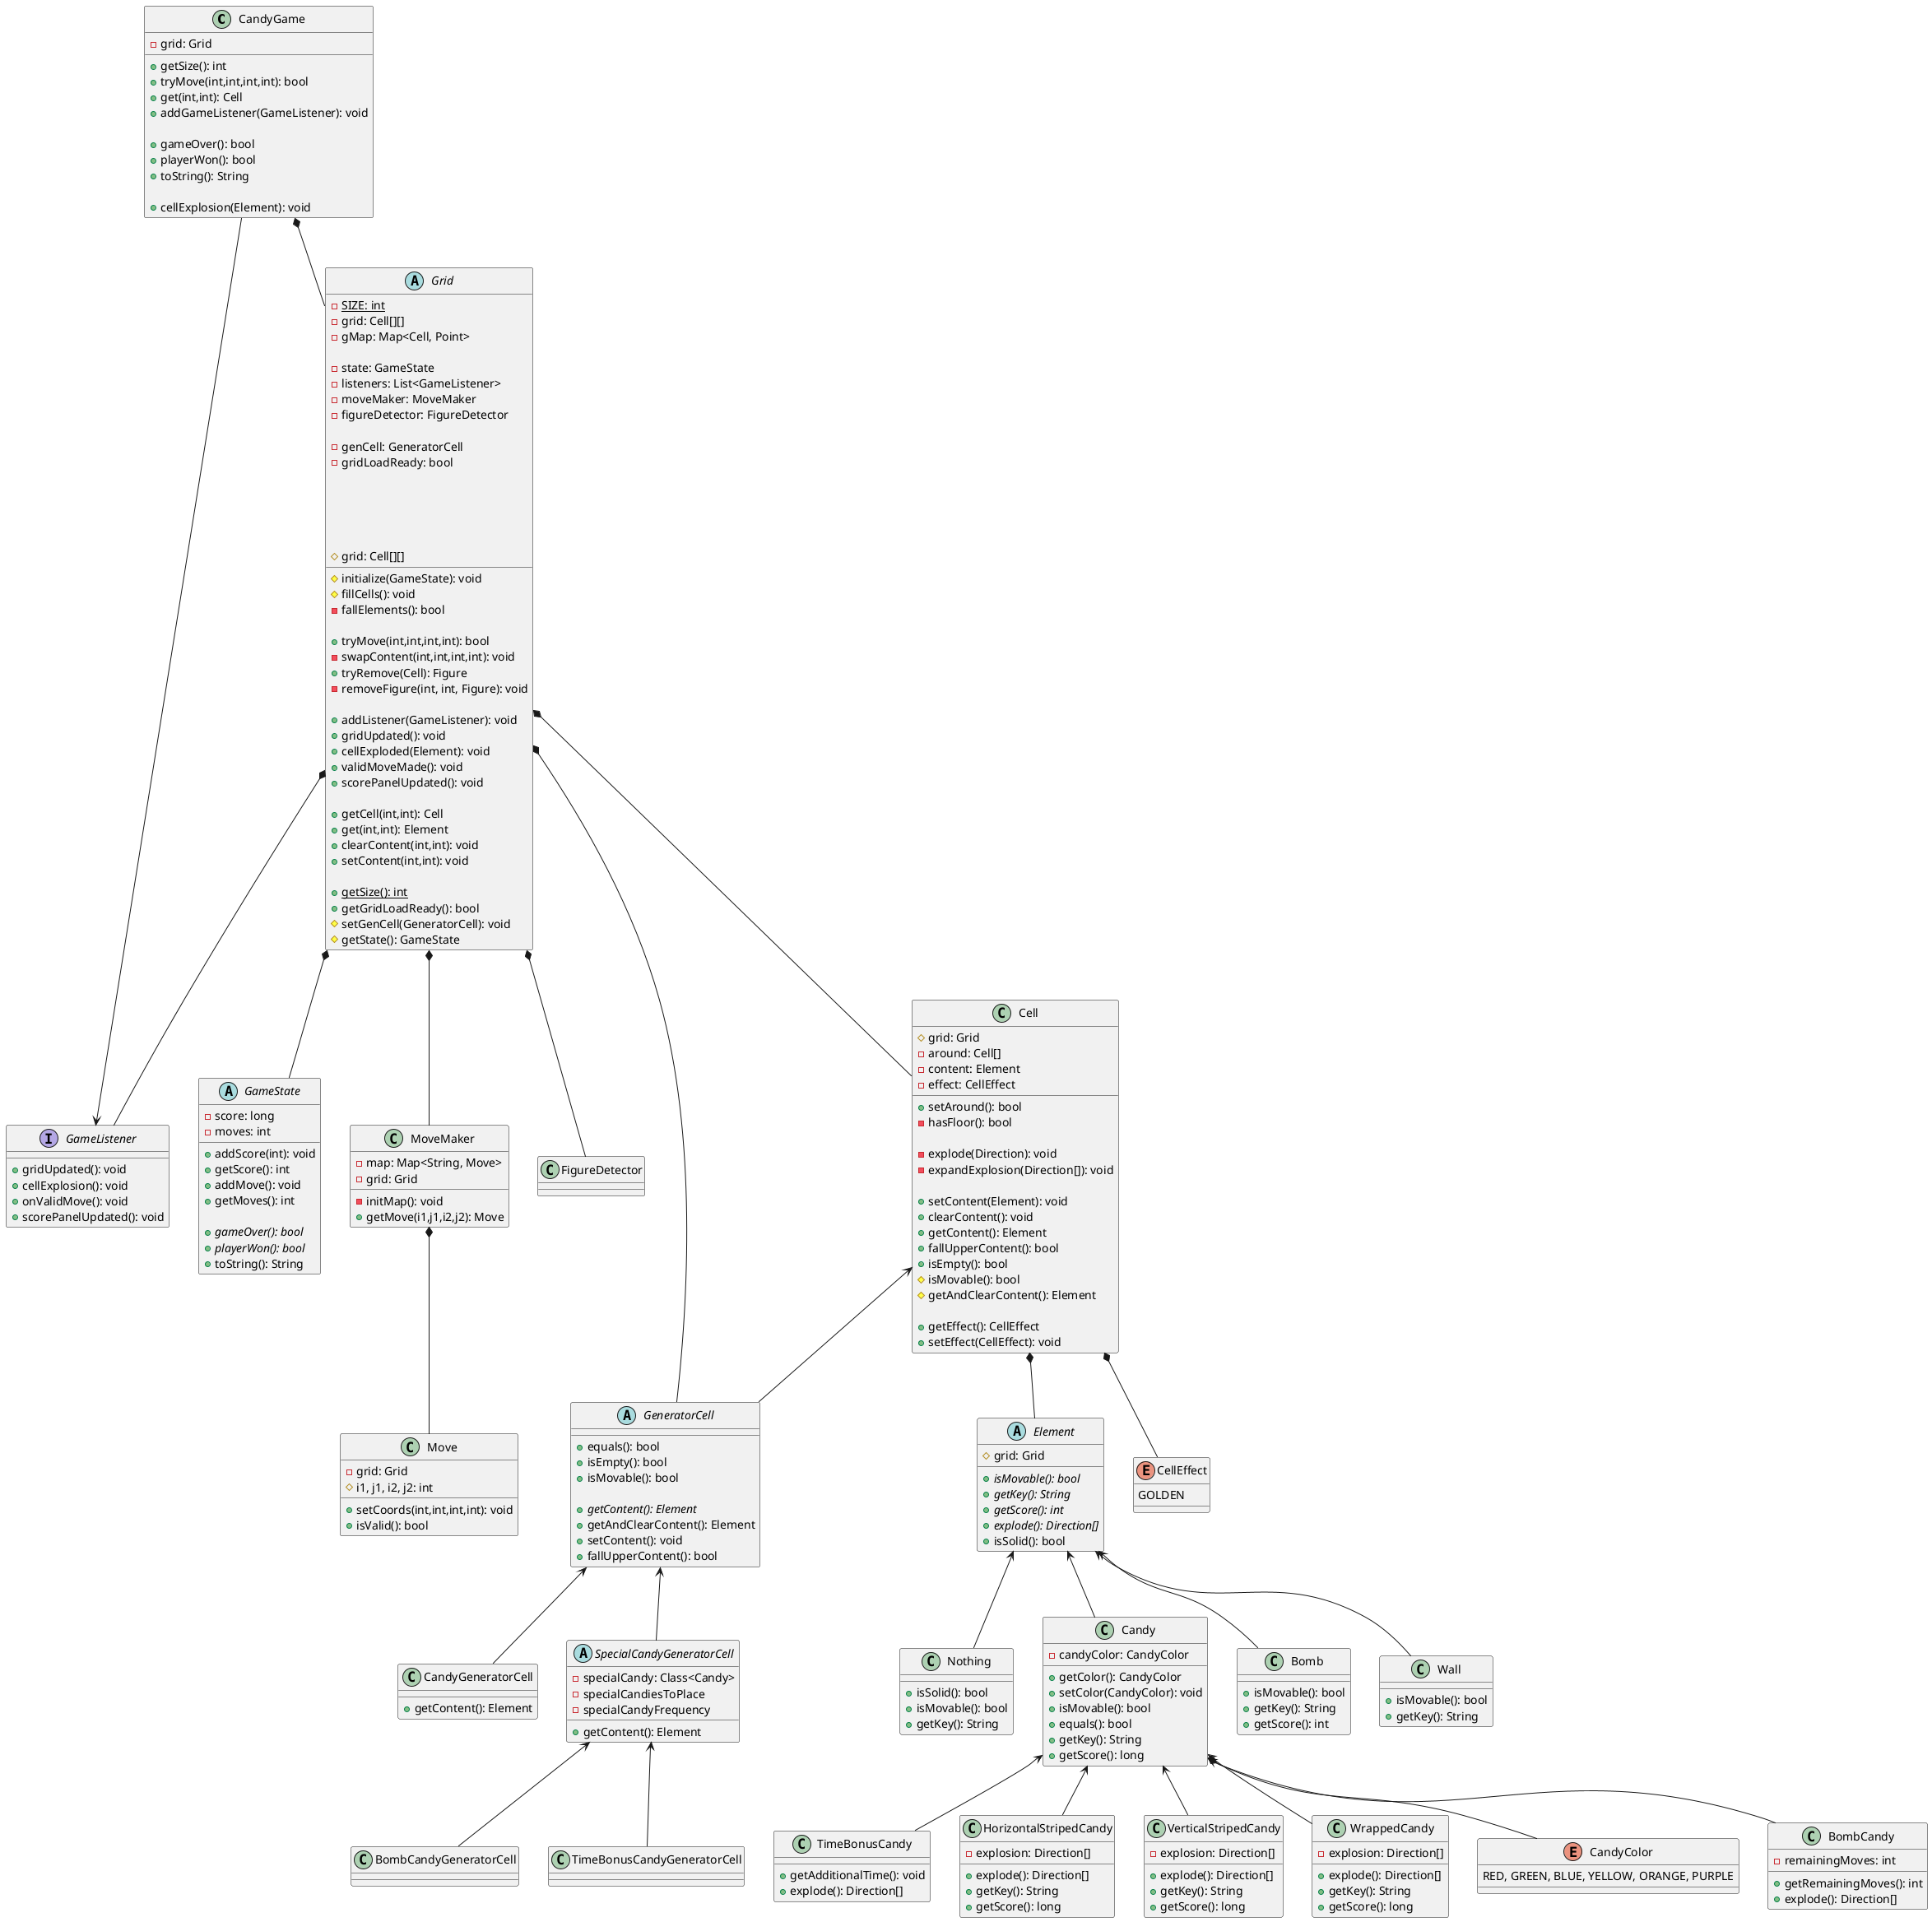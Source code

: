 @startuml

' --------------- BACKEND --------------- '

'CandyGame'

class CandyGame{
 - grid: Grid

 + getSize(): int
 + tryMove(int,int,int,int): bool
 + get(int,int): Cell
 + addGameListener(GameListener): void

 + gameOver(): bool
 + playerWon(): bool
 + toString(): String

 + cellExplosion(Element): void
}

CandyGame *-- Grid

GameListener <-- CandyGame


' Grid '

abstract class Grid{
 - {static} SIZE: int
 - grid: Cell[][]
 - gMap: Map<Cell, Point>

 - state: GameState
 - listeners: List<GameListener>
 - moveMaker: MoveMaker
 - figureDetector: FigureDetector

 - genCell: GeneratorCell
 - gridLoadReady: bool

 # initialize(GameState): void
 # fillCells(): void
 - fallElements(): bool

 + tryMove(int,int,int,int): bool
 - swapContent(int,int,int,int): void
 + tryRemove(Cell): Figure
 - removeFigure(int, int, Figure): void

 + addListener(GameListener): void
 + gridUpdated(): void
 + cellExploded(Element): void
 + validMoveMade(): void
 + scorePanelUpdated(): void

 + getCell(int,int): Cell
 + get(int,int): Element
 + clearContent(int,int): void
 + setContent(int,int): void

 + {static} getSize(): int
 + getGridLoadReady(): bool
 # grid: Cell[][]
 # setGenCell(GeneratorCell): void
 # getState(): GameState

}

Grid *-- Cell
Grid *-- GameState
Grid *-- GameListener
Grid *-- MoveMaker
Grid *-- FigureDetector
Grid *-- GeneratorCell


' GameState '

abstract class GameState{
 - score: long
 - moves: int
 + addScore(int): void
 + getScore(): int
 + addMove(): void
 + getMoves(): int

 + {abstract} gameOver(): bool
 + {abstract} playerWon(): bool
 + toString(): String
}


' GameListener '

interface GameListener{
 + gridUpdated(): void
 + cellExplosion(): void
 + onValidMove(): void
 + scorePanelUpdated(): void
}


' --------------- CELL --------------- '

' Cell '

class Cell{
 # grid: Grid
 - around: Cell[]
 - content: Element
 - effect: CellEffect

 + setAround(): bool
 - hasFloor(): bool

 - explode(Direction): void
 - expandExplosion(Direction[]): void

 + setContent(Element): void
 + clearContent(): void
 + getContent(): Element
 + fallUpperContent(): bool
 + isEmpty(): bool
 # isMovable(): bool
 # getAndClearContent(): Element

 + getEffect(): CellEffect
 + setEffect(CellEffect): void
}

Cell *-- Element
Cell *-- CellEffect


' CellEffect '

enum CellEffect{
 GOLDEN
}


' GeneratorCell '

abstract class GeneratorCell {
  + equals(): bool
  + isEmpty(): bool
  + isMovable(): bool

  + {abstract} getContent(): Element
  + getAndClearContent(): Element
  + setContent(): void
  + fallUpperContent(): bool
}

Cell <-- GeneratorCell


' CandyGeneratorCell '

class CandyGeneratorCell {
  + getContent(): Element
}

GeneratorCell <-- CandyGeneratorCell


' SpecialCandyGeneratorCell '

abstract class SpecialCandyGeneratorCell{
 - specialCandy: Class<Candy>
 - specialCandiesToPlace
 - specialCandyFrequency
 + getContent(): Element
}

GeneratorCell <-- SpecialCandyGeneratorCell


' BombCandyGeneratorCell '

class BombCandyGeneratorCell {

}

SpecialCandyGeneratorCell <-- BombCandyGeneratorCell


' TimeBonusCandyGeneratorCell '

class TimeBonusCandyGeneratorCell {

}

SpecialCandyGeneratorCell <-- TimeBonusCandyGeneratorCell



' --------------- ELEMENT --------------- '

' Element '

abstract class Element{
 # grid: Grid
 + {abstract} isMovable(): bool
 + {abstract} getKey(): String
 + {abstract} getScore(): int
 + {abstract} explode(): Direction[]
 + isSolid(): bool
}


' Bomb '

class Bomb{
 + isMovable(): bool
 + getKey(): String
 + getScore(): int
}

Element <-- Bomb


' Wall '

class Wall{
 + isMovable(): bool
 + getKey(): String
}

Element <-- Wall


' Nothing '

class Nothing{
 + isSolid(): bool
 + isMovable(): bool
 + getKey(): String
}

Element <-- Nothing


' Candy '

class Candy{
 - candyColor: CandyColor
 + getColor(): CandyColor
 + setColor(CandyColor): void
 + isMovable(): bool
 + equals(): bool
 + getKey(): String
 + getScore(): long
}

Element <-- Candy
Candy *-- CandyColor


' CandyColor '

enum CandyColor{
 RED, GREEN, BLUE, YELLOW, ORANGE, PURPLE
}


' BombCandy '

class BombCandy{
 - remainingMoves: int
 + getRemainingMoves(): int
 + explode(): Direction[]
}

Candy <-- BombCandy


' TimeBonusCandy '

class TimeBonusCandy{
 + getAdditionalTime(): void
 + explode(): Direction[]
}

Candy <-- TimeBonusCandy


' HorizontalStripedCandy '

class HorizontalStripedCandy{
 - explosion: Direction[]
 + explode(): Direction[]
 + getKey(): String
 + getScore(): long
}

Candy <-- HorizontalStripedCandy


' VerticalStripedCandy '

class VerticalStripedCandy{
 - explosion: Direction[]
 + explode(): Direction[]
 + getKey(): String
 + getScore(): long
}

Candy <-- VerticalStripedCandy


' WrappedCandy '

class WrappedCandy{
 - explosion: Direction[]
 + explode(): Direction[]
 + getKey(): String
 + getScore(): long
}

Candy <-- WrappedCandy



' --------------- MOVES --------------- '

' MoveMaker '

class MoveMaker{
 - map: Map<String, Move>
 - grid: Grid
 - initMap(): void
 + getMove(i1,j1,i2,j2): Move
}

MoveMaker *-- Move

' IRR ' MoveMaker *-- Grid


' Move '

class Move{
 - grid: Grid
 # i1, j1, i2, j2: int
 + setCoords(int,int,int,int): void
 + isValid(): bool
}


' IRR ' Move *-- Grid

@enduml